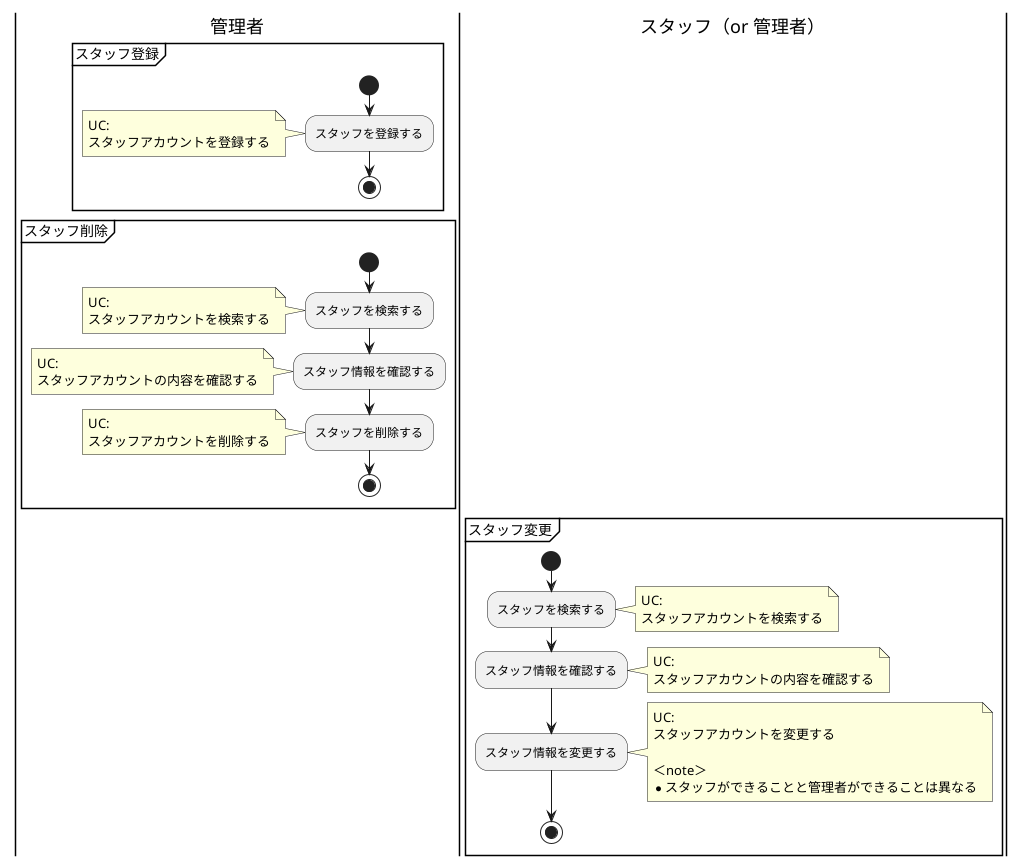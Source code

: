 @startuml BusinessFlow

|管理者|
partition スタッフ登録 {
    start
    :スタッフを登録する;
    note left
    UC:
    スタッフアカウントを登録する
    end note
    stop
}


|管理者|
partition スタッフ削除 {
    start
    :スタッフを検索する;
    note left
    UC:
    スタッフアカウントを検索する
    end note

    :スタッフ情報を確認する;
    note left
    UC:
    スタッフアカウントの内容を確認する
    end note

    :スタッフを削除する;
    note left
    UC:
    スタッフアカウントを削除する
    end note
    stop
}


|スタッフ（or 管理者）|
partition スタッフ変更 {
    start
    :スタッフを検索する;
    note right
    UC:
    スタッフアカウントを検索する
    end note

    :スタッフ情報を確認する;
    note right
    UC:
    スタッフアカウントの内容を確認する
    end note

    :スタッフ情報を変更する;
    note right
    UC:
    スタッフアカウントを変更する
    
    ＜note＞
    * スタッフができることと管理者ができることは異なる
    end note
    stop
}

@enduml
